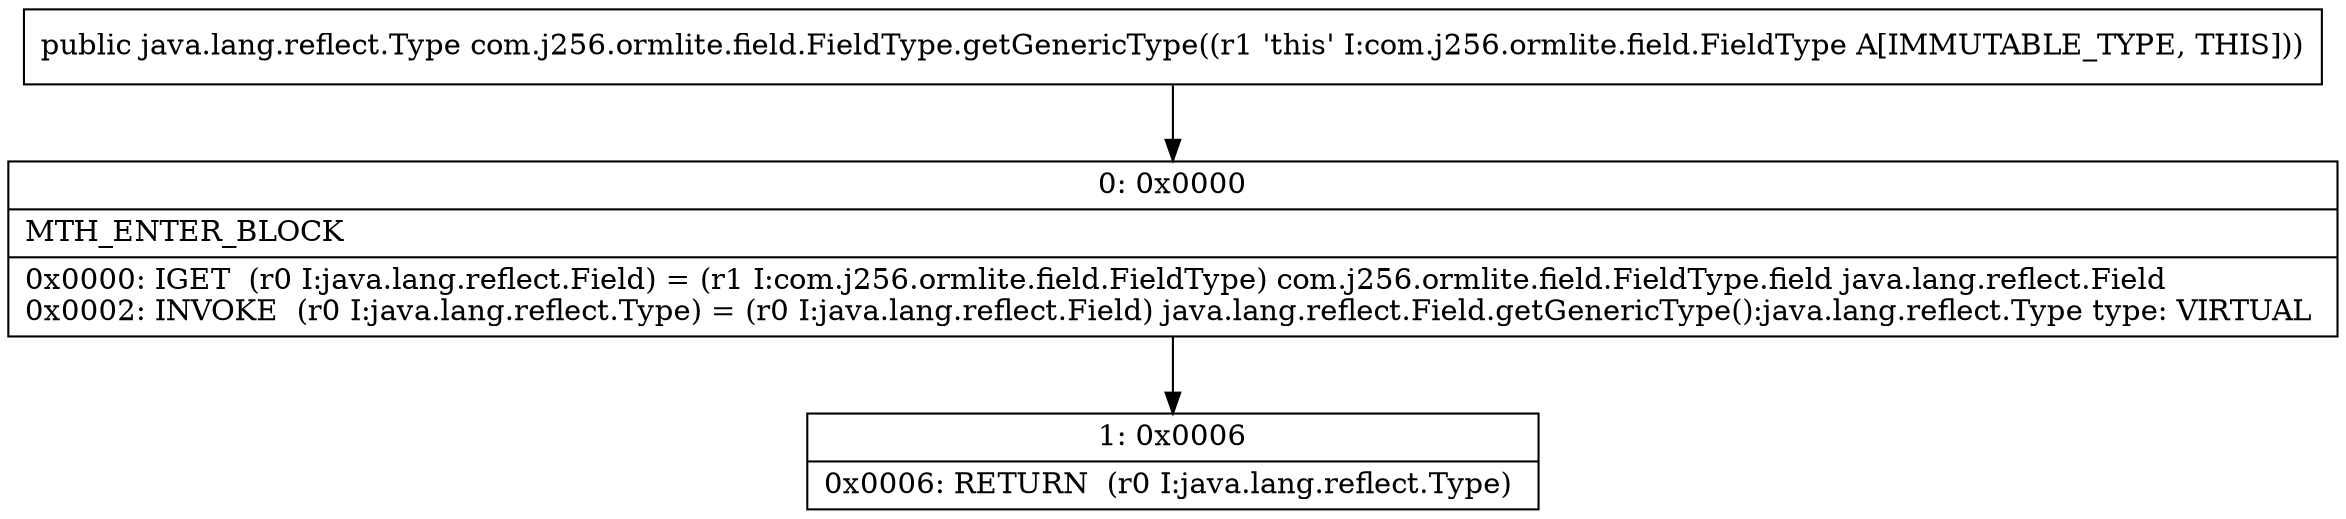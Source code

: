 digraph "CFG forcom.j256.ormlite.field.FieldType.getGenericType()Ljava\/lang\/reflect\/Type;" {
Node_0 [shape=record,label="{0\:\ 0x0000|MTH_ENTER_BLOCK\l|0x0000: IGET  (r0 I:java.lang.reflect.Field) = (r1 I:com.j256.ormlite.field.FieldType) com.j256.ormlite.field.FieldType.field java.lang.reflect.Field \l0x0002: INVOKE  (r0 I:java.lang.reflect.Type) = (r0 I:java.lang.reflect.Field) java.lang.reflect.Field.getGenericType():java.lang.reflect.Type type: VIRTUAL \l}"];
Node_1 [shape=record,label="{1\:\ 0x0006|0x0006: RETURN  (r0 I:java.lang.reflect.Type) \l}"];
MethodNode[shape=record,label="{public java.lang.reflect.Type com.j256.ormlite.field.FieldType.getGenericType((r1 'this' I:com.j256.ormlite.field.FieldType A[IMMUTABLE_TYPE, THIS])) }"];
MethodNode -> Node_0;
Node_0 -> Node_1;
}

